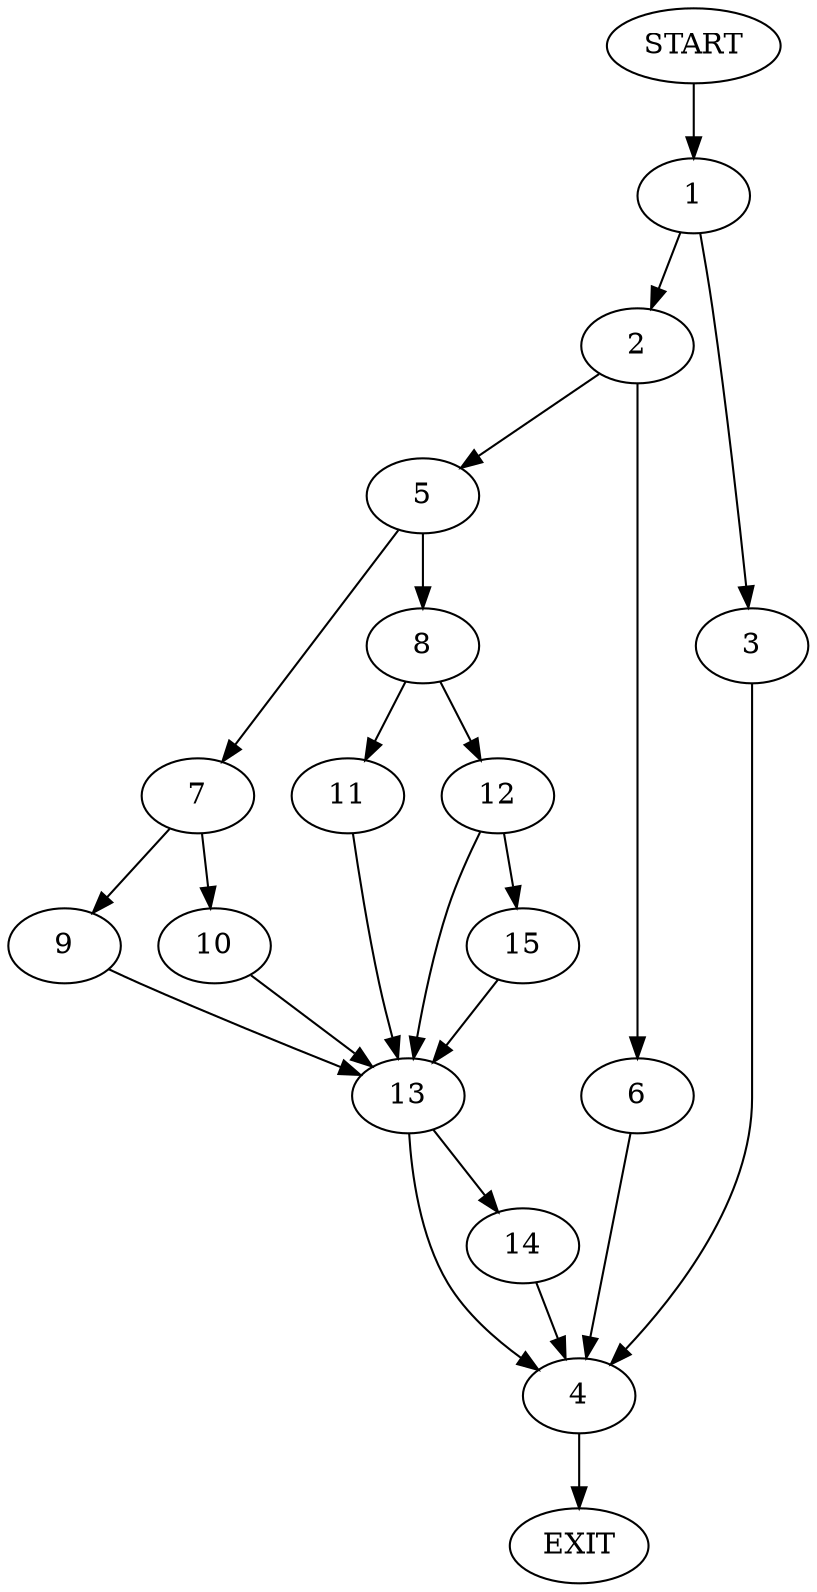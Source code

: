 digraph {
0 [label="START"];
1;
2;
3;
4;
5;
6;
7;
8;
9;
10;
11;
12;
13;
14;
15;
16 [label="EXIT"];
0 -> 1;
1 -> 2;
1 -> 3;
3 -> 4;
2 -> 5;
2 -> 6;
4 -> 16;
6 -> 4;
5 -> 7;
5 -> 8;
7 -> 9;
7 -> 10;
8 -> 11;
8 -> 12;
9 -> 13;
10 -> 13;
13 -> 4;
13 -> 14;
12 -> 15;
12 -> 13;
11 -> 13;
15 -> 13;
14 -> 4;
}